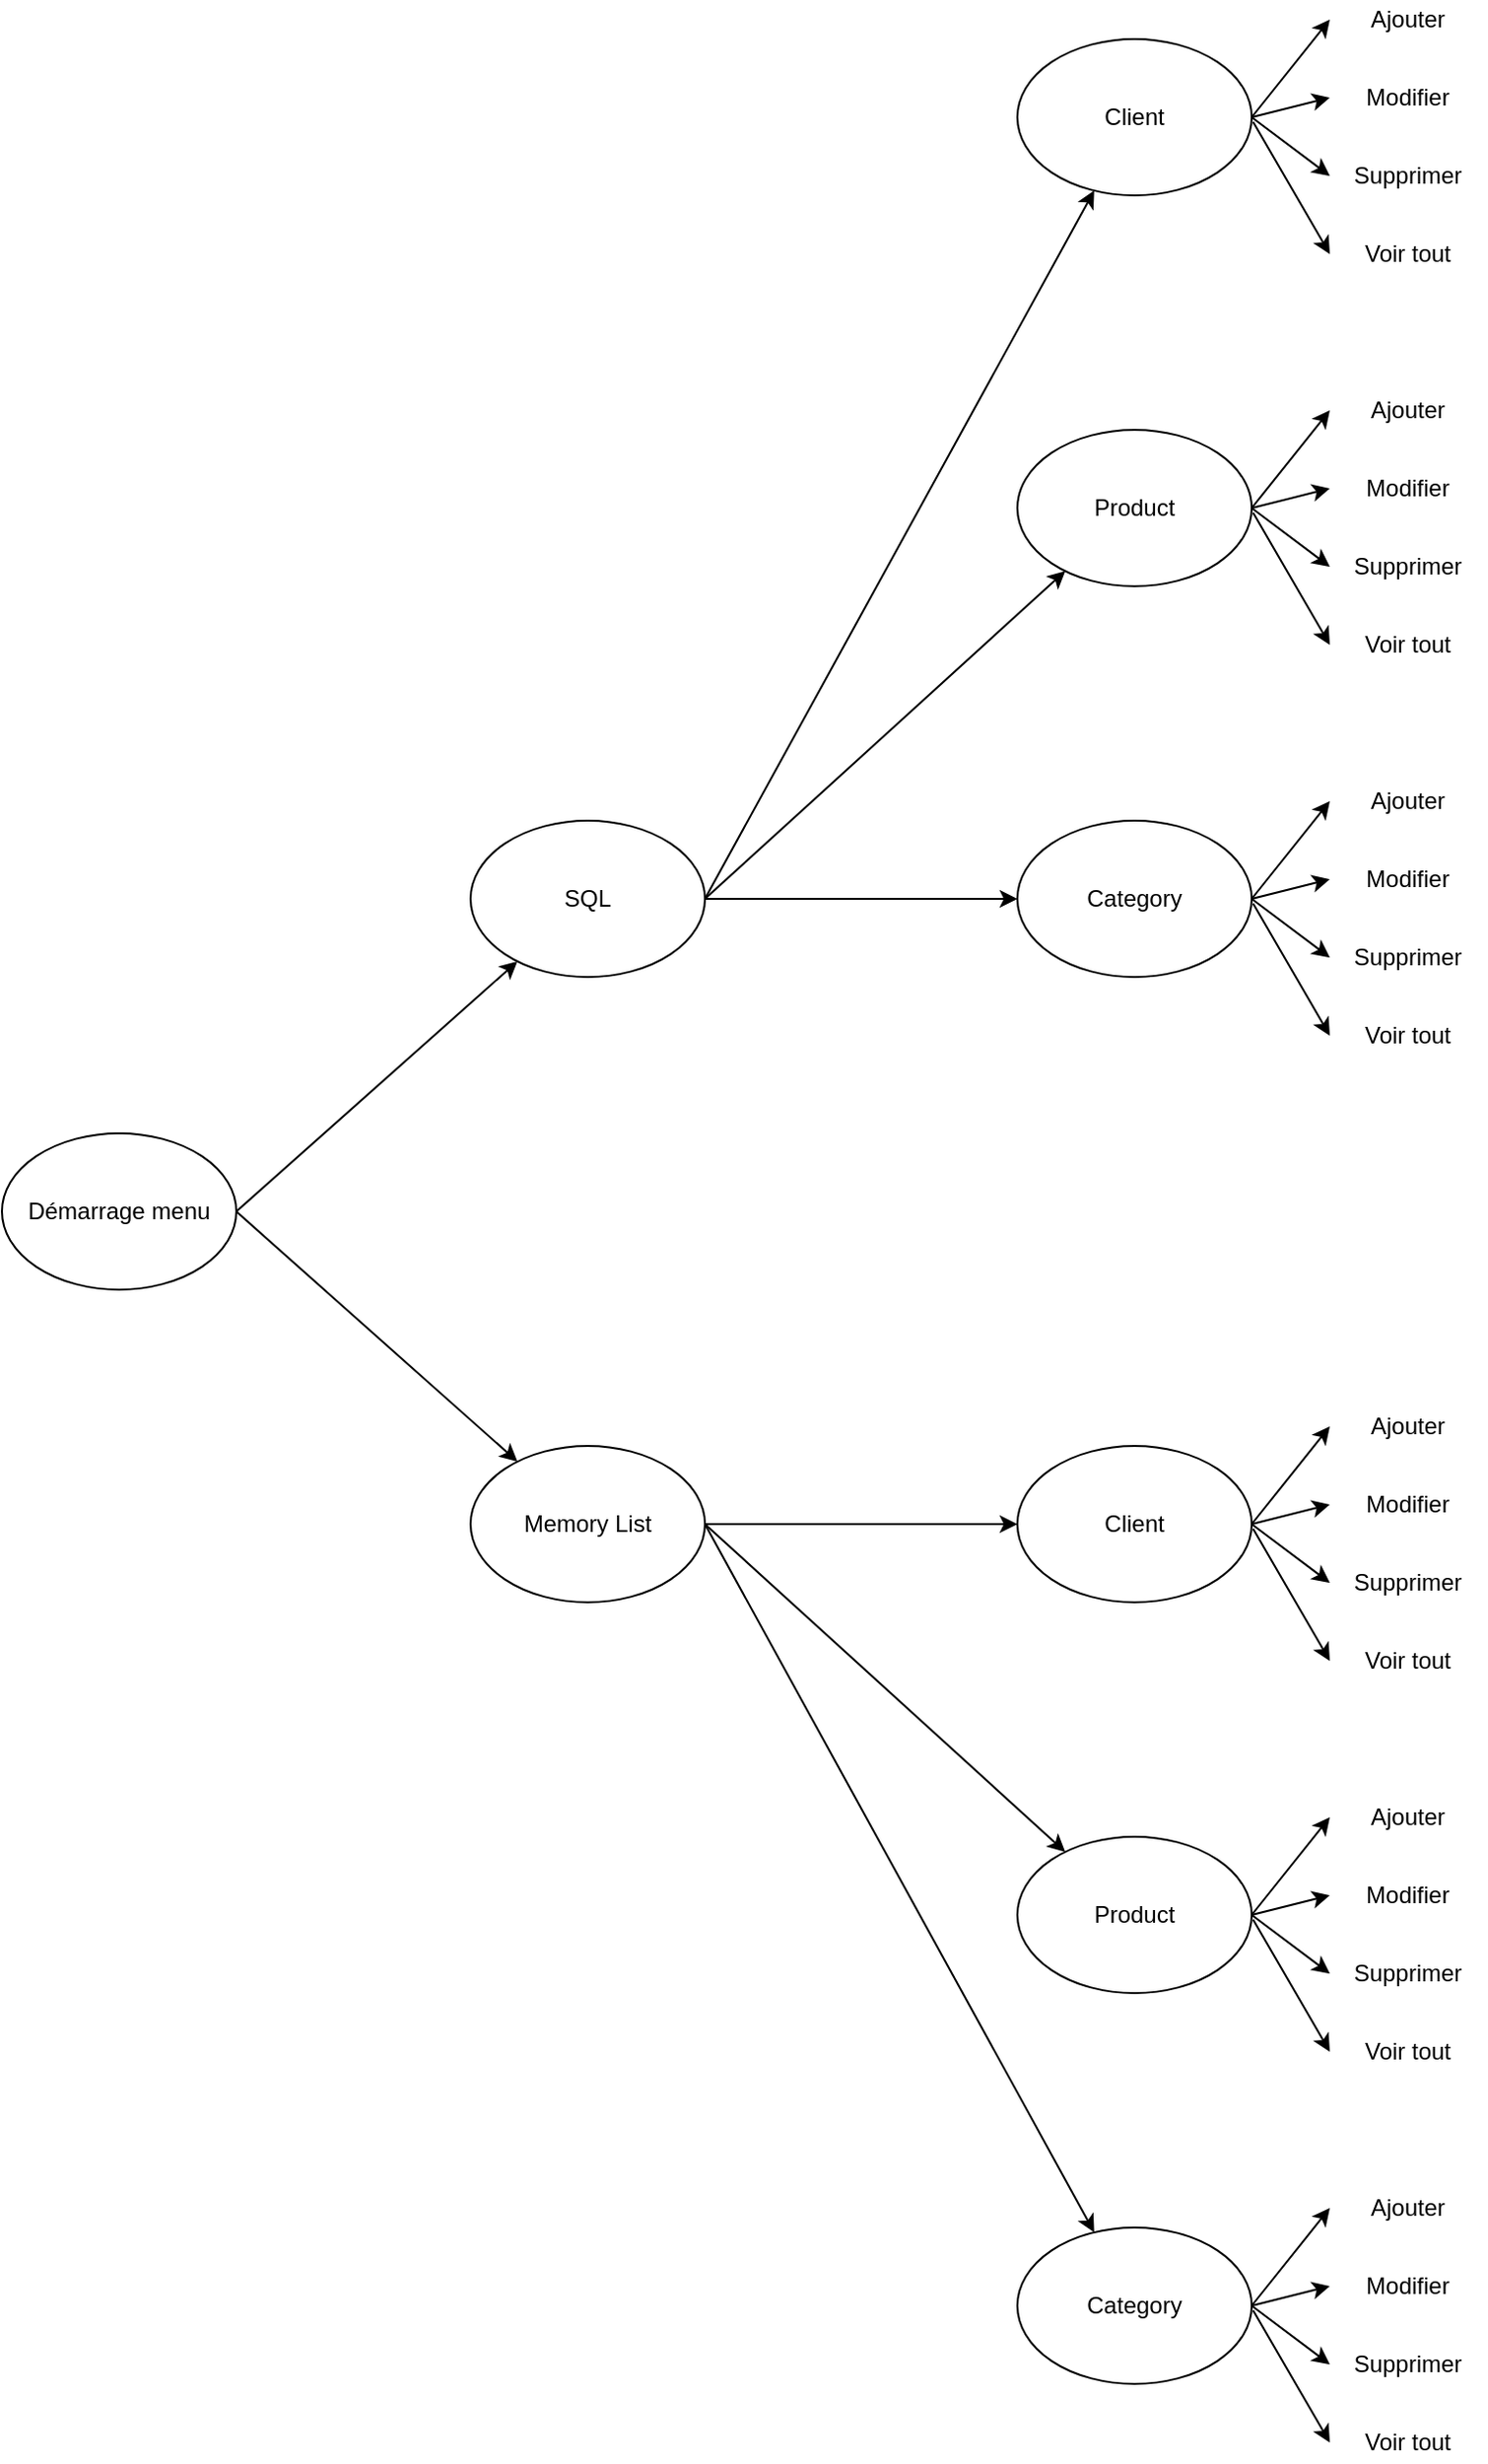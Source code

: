 <mxfile version="13.7.6" type="github"><diagram id="avMJIFaSLZI92bLv9ilU" name="Page-1"><mxGraphModel dx="3324" dy="2526" grid="1" gridSize="10" guides="1" tooltips="1" connect="1" arrows="1" fold="1" page="1" pageScale="1" pageWidth="850" pageHeight="1100" math="0" shadow="0"><root><mxCell id="0"/><mxCell id="1" parent="0"/><mxCell id="UzxC1rWFuJvETRI162UQ-1" value="Démarrage menu" style="ellipse;whiteSpace=wrap;html=1;" vertex="1" parent="1"><mxGeometry y="320" width="120" height="80" as="geometry"/></mxCell><mxCell id="UzxC1rWFuJvETRI162UQ-2" value="" style="endArrow=classic;html=1;exitX=1;exitY=0.5;exitDx=0;exitDy=0;" edge="1" parent="1" source="UzxC1rWFuJvETRI162UQ-1" target="UzxC1rWFuJvETRI162UQ-5"><mxGeometry width="50" height="50" relative="1" as="geometry"><mxPoint x="400" y="390" as="sourcePoint"/><mxPoint x="240" y="280" as="targetPoint"/></mxGeometry></mxCell><mxCell id="UzxC1rWFuJvETRI162UQ-3" value="" style="endArrow=classic;html=1;exitX=1;exitY=0.5;exitDx=0;exitDy=0;" edge="1" parent="1" source="UzxC1rWFuJvETRI162UQ-1" target="UzxC1rWFuJvETRI162UQ-4"><mxGeometry width="50" height="50" relative="1" as="geometry"><mxPoint x="400" y="390" as="sourcePoint"/><mxPoint x="240" y="440" as="targetPoint"/></mxGeometry></mxCell><mxCell id="UzxC1rWFuJvETRI162UQ-4" value="Memory List" style="ellipse;whiteSpace=wrap;html=1;" vertex="1" parent="1"><mxGeometry x="240" y="480" width="120" height="80" as="geometry"/></mxCell><mxCell id="UzxC1rWFuJvETRI162UQ-5" value="SQL" style="ellipse;whiteSpace=wrap;html=1;" vertex="1" parent="1"><mxGeometry x="240" y="160" width="120" height="80" as="geometry"/></mxCell><mxCell id="UzxC1rWFuJvETRI162UQ-6" value="" style="endArrow=classic;html=1;exitX=1;exitY=0.5;exitDx=0;exitDy=0;" edge="1" parent="1" source="UzxC1rWFuJvETRI162UQ-4" target="UzxC1rWFuJvETRI162UQ-7"><mxGeometry width="50" height="50" relative="1" as="geometry"><mxPoint x="400" y="390" as="sourcePoint"/><mxPoint x="440" y="440" as="targetPoint"/></mxGeometry></mxCell><mxCell id="UzxC1rWFuJvETRI162UQ-7" value="Client" style="ellipse;whiteSpace=wrap;html=1;" vertex="1" parent="1"><mxGeometry x="520" y="480" width="120" height="80" as="geometry"/></mxCell><mxCell id="UzxC1rWFuJvETRI162UQ-8" value="" style="endArrow=classic;html=1;exitX=1;exitY=0.5;exitDx=0;exitDy=0;" edge="1" parent="1" source="UzxC1rWFuJvETRI162UQ-4" target="UzxC1rWFuJvETRI162UQ-9"><mxGeometry width="50" height="50" relative="1" as="geometry"><mxPoint x="400" y="390" as="sourcePoint"/><mxPoint x="450" y="560" as="targetPoint"/></mxGeometry></mxCell><mxCell id="UzxC1rWFuJvETRI162UQ-9" value="Product" style="ellipse;whiteSpace=wrap;html=1;" vertex="1" parent="1"><mxGeometry x="520" y="680" width="120" height="80" as="geometry"/></mxCell><mxCell id="UzxC1rWFuJvETRI162UQ-10" value="" style="endArrow=classic;html=1;" edge="1" parent="1" target="UzxC1rWFuJvETRI162UQ-11"><mxGeometry width="50" height="50" relative="1" as="geometry"><mxPoint x="360" y="520" as="sourcePoint"/><mxPoint x="450" y="340" as="targetPoint"/></mxGeometry></mxCell><mxCell id="UzxC1rWFuJvETRI162UQ-11" value="Category" style="ellipse;whiteSpace=wrap;html=1;" vertex="1" parent="1"><mxGeometry x="520" y="880" width="120" height="80" as="geometry"/></mxCell><mxCell id="UzxC1rWFuJvETRI162UQ-12" value="" style="endArrow=classic;html=1;exitX=1;exitY=0.5;exitDx=0;exitDy=0;" edge="1" parent="1" target="UzxC1rWFuJvETRI162UQ-13" source="UzxC1rWFuJvETRI162UQ-5"><mxGeometry width="50" height="50" relative="1" as="geometry"><mxPoint x="320" y="-200" as="sourcePoint"/><mxPoint x="400" y="-280" as="targetPoint"/></mxGeometry></mxCell><mxCell id="UzxC1rWFuJvETRI162UQ-13" value="Client" style="ellipse;whiteSpace=wrap;html=1;" vertex="1" parent="1"><mxGeometry x="520" y="-240" width="120" height="80" as="geometry"/></mxCell><mxCell id="UzxC1rWFuJvETRI162UQ-14" value="" style="endArrow=classic;html=1;exitX=1;exitY=0.5;exitDx=0;exitDy=0;" edge="1" parent="1" target="UzxC1rWFuJvETRI162UQ-15" source="UzxC1rWFuJvETRI162UQ-5"><mxGeometry width="50" height="50" relative="1" as="geometry"><mxPoint x="320" y="-200" as="sourcePoint"/><mxPoint x="410" y="-160" as="targetPoint"/></mxGeometry></mxCell><mxCell id="UzxC1rWFuJvETRI162UQ-15" value="Product" style="ellipse;whiteSpace=wrap;html=1;" vertex="1" parent="1"><mxGeometry x="520" y="-40" width="120" height="80" as="geometry"/></mxCell><mxCell id="UzxC1rWFuJvETRI162UQ-16" value="" style="endArrow=classic;html=1;exitX=1;exitY=0.5;exitDx=0;exitDy=0;" edge="1" parent="1" target="UzxC1rWFuJvETRI162UQ-17" source="UzxC1rWFuJvETRI162UQ-5"><mxGeometry width="50" height="50" relative="1" as="geometry"><mxPoint x="320" y="-200" as="sourcePoint"/><mxPoint x="410" y="-380" as="targetPoint"/></mxGeometry></mxCell><mxCell id="UzxC1rWFuJvETRI162UQ-17" value="Category" style="ellipse;whiteSpace=wrap;html=1;" vertex="1" parent="1"><mxGeometry x="520" y="160" width="120" height="80" as="geometry"/></mxCell><mxCell id="UzxC1rWFuJvETRI162UQ-18" value="" style="endArrow=classic;html=1;exitX=1;exitY=0.5;exitDx=0;exitDy=0;entryX=0;entryY=0.5;entryDx=0;entryDy=0;" edge="1" parent="1" source="UzxC1rWFuJvETRI162UQ-13" target="UzxC1rWFuJvETRI162UQ-19"><mxGeometry width="50" height="50" relative="1" as="geometry"><mxPoint x="400" y="-60" as="sourcePoint"/><mxPoint x="680" y="-240" as="targetPoint"/></mxGeometry></mxCell><mxCell id="UzxC1rWFuJvETRI162UQ-19" value="Ajouter" style="text;html=1;strokeColor=none;fillColor=none;align=center;verticalAlign=middle;whiteSpace=wrap;rounded=0;" vertex="1" parent="1"><mxGeometry x="680" y="-260" width="80" height="20" as="geometry"/></mxCell><mxCell id="UzxC1rWFuJvETRI162UQ-20" value="" style="endArrow=classic;html=1;exitX=1;exitY=0.5;exitDx=0;exitDy=0;entryX=0;entryY=0.5;entryDx=0;entryDy=0;" edge="1" parent="1" source="UzxC1rWFuJvETRI162UQ-13" target="UzxC1rWFuJvETRI162UQ-21"><mxGeometry width="50" height="50" relative="1" as="geometry"><mxPoint x="400" y="-60" as="sourcePoint"/><mxPoint x="680" y="-200" as="targetPoint"/></mxGeometry></mxCell><mxCell id="UzxC1rWFuJvETRI162UQ-21" value="Modifier" style="text;html=1;strokeColor=none;fillColor=none;align=center;verticalAlign=middle;whiteSpace=wrap;rounded=0;" vertex="1" parent="1"><mxGeometry x="680" y="-220" width="80" height="20" as="geometry"/></mxCell><mxCell id="UzxC1rWFuJvETRI162UQ-22" value="Supprimer" style="text;html=1;strokeColor=none;fillColor=none;align=center;verticalAlign=middle;whiteSpace=wrap;rounded=0;" vertex="1" parent="1"><mxGeometry x="680" y="-180" width="80" height="20" as="geometry"/></mxCell><mxCell id="UzxC1rWFuJvETRI162UQ-23" value="" style="endArrow=classic;html=1;exitX=1;exitY=0.5;exitDx=0;exitDy=0;entryX=0;entryY=0.5;entryDx=0;entryDy=0;" edge="1" parent="1" source="UzxC1rWFuJvETRI162UQ-13" target="UzxC1rWFuJvETRI162UQ-22"><mxGeometry width="50" height="50" relative="1" as="geometry"><mxPoint x="400" y="-60" as="sourcePoint"/><mxPoint x="450" y="-110" as="targetPoint"/></mxGeometry></mxCell><mxCell id="UzxC1rWFuJvETRI162UQ-25" value="" style="endArrow=classic;html=1;exitX=1.006;exitY=0.529;exitDx=0;exitDy=0;exitPerimeter=0;entryX=0;entryY=0.5;entryDx=0;entryDy=0;" edge="1" parent="1" source="UzxC1rWFuJvETRI162UQ-13" target="UzxC1rWFuJvETRI162UQ-26"><mxGeometry width="50" height="50" relative="1" as="geometry"><mxPoint x="580" y="-110" as="sourcePoint"/><mxPoint x="650" y="-150" as="targetPoint"/></mxGeometry></mxCell><mxCell id="UzxC1rWFuJvETRI162UQ-26" value="Voir tout" style="text;html=1;strokeColor=none;fillColor=none;align=center;verticalAlign=middle;whiteSpace=wrap;rounded=0;" vertex="1" parent="1"><mxGeometry x="680" y="-140" width="80" height="20" as="geometry"/></mxCell><mxCell id="UzxC1rWFuJvETRI162UQ-27" value="" style="endArrow=classic;html=1;exitX=1;exitY=0.5;exitDx=0;exitDy=0;entryX=0;entryY=0.5;entryDx=0;entryDy=0;" edge="1" parent="1" target="UzxC1rWFuJvETRI162UQ-28"><mxGeometry width="50" height="50" relative="1" as="geometry"><mxPoint x="640" as="sourcePoint"/><mxPoint x="680" y="-40" as="targetPoint"/></mxGeometry></mxCell><mxCell id="UzxC1rWFuJvETRI162UQ-28" value="Ajouter" style="text;html=1;strokeColor=none;fillColor=none;align=center;verticalAlign=middle;whiteSpace=wrap;rounded=0;" vertex="1" parent="1"><mxGeometry x="680" y="-60" width="80" height="20" as="geometry"/></mxCell><mxCell id="UzxC1rWFuJvETRI162UQ-29" value="" style="endArrow=classic;html=1;exitX=1;exitY=0.5;exitDx=0;exitDy=0;entryX=0;entryY=0.5;entryDx=0;entryDy=0;" edge="1" parent="1" target="UzxC1rWFuJvETRI162UQ-30"><mxGeometry width="50" height="50" relative="1" as="geometry"><mxPoint x="640" as="sourcePoint"/><mxPoint x="680" as="targetPoint"/></mxGeometry></mxCell><mxCell id="UzxC1rWFuJvETRI162UQ-30" value="Modifier" style="text;html=1;strokeColor=none;fillColor=none;align=center;verticalAlign=middle;whiteSpace=wrap;rounded=0;" vertex="1" parent="1"><mxGeometry x="680" y="-20" width="80" height="20" as="geometry"/></mxCell><mxCell id="UzxC1rWFuJvETRI162UQ-31" value="Supprimer" style="text;html=1;strokeColor=none;fillColor=none;align=center;verticalAlign=middle;whiteSpace=wrap;rounded=0;" vertex="1" parent="1"><mxGeometry x="680" y="20" width="80" height="20" as="geometry"/></mxCell><mxCell id="UzxC1rWFuJvETRI162UQ-32" value="" style="endArrow=classic;html=1;exitX=1;exitY=0.5;exitDx=0;exitDy=0;entryX=0;entryY=0.5;entryDx=0;entryDy=0;" edge="1" parent="1" target="UzxC1rWFuJvETRI162UQ-31"><mxGeometry width="50" height="50" relative="1" as="geometry"><mxPoint x="640" as="sourcePoint"/><mxPoint x="450" y="90" as="targetPoint"/></mxGeometry></mxCell><mxCell id="UzxC1rWFuJvETRI162UQ-33" value="" style="endArrow=classic;html=1;exitX=1.006;exitY=0.529;exitDx=0;exitDy=0;exitPerimeter=0;entryX=0;entryY=0.5;entryDx=0;entryDy=0;" edge="1" parent="1" target="UzxC1rWFuJvETRI162UQ-34"><mxGeometry width="50" height="50" relative="1" as="geometry"><mxPoint x="640.72" y="2.32" as="sourcePoint"/><mxPoint x="650" y="50" as="targetPoint"/></mxGeometry></mxCell><mxCell id="UzxC1rWFuJvETRI162UQ-34" value="Voir tout" style="text;html=1;strokeColor=none;fillColor=none;align=center;verticalAlign=middle;whiteSpace=wrap;rounded=0;" vertex="1" parent="1"><mxGeometry x="680" y="60" width="80" height="20" as="geometry"/></mxCell><mxCell id="UzxC1rWFuJvETRI162UQ-35" value="" style="endArrow=classic;html=1;exitX=1;exitY=0.5;exitDx=0;exitDy=0;entryX=0;entryY=0.5;entryDx=0;entryDy=0;" edge="1" parent="1" target="UzxC1rWFuJvETRI162UQ-36"><mxGeometry width="50" height="50" relative="1" as="geometry"><mxPoint x="640" y="200" as="sourcePoint"/><mxPoint x="680" y="160" as="targetPoint"/></mxGeometry></mxCell><mxCell id="UzxC1rWFuJvETRI162UQ-36" value="Ajouter" style="text;html=1;strokeColor=none;fillColor=none;align=center;verticalAlign=middle;whiteSpace=wrap;rounded=0;" vertex="1" parent="1"><mxGeometry x="680" y="140" width="80" height="20" as="geometry"/></mxCell><mxCell id="UzxC1rWFuJvETRI162UQ-37" value="" style="endArrow=classic;html=1;exitX=1;exitY=0.5;exitDx=0;exitDy=0;entryX=0;entryY=0.5;entryDx=0;entryDy=0;" edge="1" parent="1" target="UzxC1rWFuJvETRI162UQ-38"><mxGeometry width="50" height="50" relative="1" as="geometry"><mxPoint x="640" y="200" as="sourcePoint"/><mxPoint x="680" y="200" as="targetPoint"/></mxGeometry></mxCell><mxCell id="UzxC1rWFuJvETRI162UQ-38" value="Modifier" style="text;html=1;strokeColor=none;fillColor=none;align=center;verticalAlign=middle;whiteSpace=wrap;rounded=0;" vertex="1" parent="1"><mxGeometry x="680" y="180" width="80" height="20" as="geometry"/></mxCell><mxCell id="UzxC1rWFuJvETRI162UQ-39" value="Supprimer" style="text;html=1;strokeColor=none;fillColor=none;align=center;verticalAlign=middle;whiteSpace=wrap;rounded=0;" vertex="1" parent="1"><mxGeometry x="680" y="220" width="80" height="20" as="geometry"/></mxCell><mxCell id="UzxC1rWFuJvETRI162UQ-40" value="" style="endArrow=classic;html=1;exitX=1;exitY=0.5;exitDx=0;exitDy=0;entryX=0;entryY=0.5;entryDx=0;entryDy=0;" edge="1" parent="1" target="UzxC1rWFuJvETRI162UQ-39"><mxGeometry width="50" height="50" relative="1" as="geometry"><mxPoint x="640" y="200" as="sourcePoint"/><mxPoint x="450" y="290" as="targetPoint"/></mxGeometry></mxCell><mxCell id="UzxC1rWFuJvETRI162UQ-41" value="" style="endArrow=classic;html=1;exitX=1.006;exitY=0.529;exitDx=0;exitDy=0;exitPerimeter=0;entryX=0;entryY=0.5;entryDx=0;entryDy=0;" edge="1" parent="1" target="UzxC1rWFuJvETRI162UQ-42"><mxGeometry width="50" height="50" relative="1" as="geometry"><mxPoint x="640.72" y="202.32" as="sourcePoint"/><mxPoint x="650" y="250" as="targetPoint"/></mxGeometry></mxCell><mxCell id="UzxC1rWFuJvETRI162UQ-42" value="Voir tout" style="text;html=1;strokeColor=none;fillColor=none;align=center;verticalAlign=middle;whiteSpace=wrap;rounded=0;" vertex="1" parent="1"><mxGeometry x="680" y="260" width="80" height="20" as="geometry"/></mxCell><mxCell id="UzxC1rWFuJvETRI162UQ-43" value="" style="endArrow=classic;html=1;exitX=1;exitY=0.5;exitDx=0;exitDy=0;entryX=0;entryY=0.5;entryDx=0;entryDy=0;" edge="1" parent="1" target="UzxC1rWFuJvETRI162UQ-44"><mxGeometry width="50" height="50" relative="1" as="geometry"><mxPoint x="640" y="520" as="sourcePoint"/><mxPoint x="680" y="480" as="targetPoint"/></mxGeometry></mxCell><mxCell id="UzxC1rWFuJvETRI162UQ-44" value="Ajouter" style="text;html=1;strokeColor=none;fillColor=none;align=center;verticalAlign=middle;whiteSpace=wrap;rounded=0;" vertex="1" parent="1"><mxGeometry x="680" y="460" width="80" height="20" as="geometry"/></mxCell><mxCell id="UzxC1rWFuJvETRI162UQ-45" value="" style="endArrow=classic;html=1;exitX=1;exitY=0.5;exitDx=0;exitDy=0;entryX=0;entryY=0.5;entryDx=0;entryDy=0;" edge="1" parent="1" target="UzxC1rWFuJvETRI162UQ-46"><mxGeometry width="50" height="50" relative="1" as="geometry"><mxPoint x="640" y="520" as="sourcePoint"/><mxPoint x="680" y="520" as="targetPoint"/></mxGeometry></mxCell><mxCell id="UzxC1rWFuJvETRI162UQ-46" value="Modifier" style="text;html=1;strokeColor=none;fillColor=none;align=center;verticalAlign=middle;whiteSpace=wrap;rounded=0;" vertex="1" parent="1"><mxGeometry x="680" y="500" width="80" height="20" as="geometry"/></mxCell><mxCell id="UzxC1rWFuJvETRI162UQ-47" value="Supprimer" style="text;html=1;strokeColor=none;fillColor=none;align=center;verticalAlign=middle;whiteSpace=wrap;rounded=0;" vertex="1" parent="1"><mxGeometry x="680" y="540" width="80" height="20" as="geometry"/></mxCell><mxCell id="UzxC1rWFuJvETRI162UQ-48" value="" style="endArrow=classic;html=1;exitX=1;exitY=0.5;exitDx=0;exitDy=0;entryX=0;entryY=0.5;entryDx=0;entryDy=0;" edge="1" parent="1" target="UzxC1rWFuJvETRI162UQ-47"><mxGeometry width="50" height="50" relative="1" as="geometry"><mxPoint x="640" y="520" as="sourcePoint"/><mxPoint x="450" y="610" as="targetPoint"/></mxGeometry></mxCell><mxCell id="UzxC1rWFuJvETRI162UQ-49" value="" style="endArrow=classic;html=1;exitX=1.006;exitY=0.529;exitDx=0;exitDy=0;exitPerimeter=0;entryX=0;entryY=0.5;entryDx=0;entryDy=0;" edge="1" parent="1" target="UzxC1rWFuJvETRI162UQ-50"><mxGeometry width="50" height="50" relative="1" as="geometry"><mxPoint x="640.72" y="522.32" as="sourcePoint"/><mxPoint x="650" y="570" as="targetPoint"/></mxGeometry></mxCell><mxCell id="UzxC1rWFuJvETRI162UQ-50" value="Voir tout" style="text;html=1;strokeColor=none;fillColor=none;align=center;verticalAlign=middle;whiteSpace=wrap;rounded=0;" vertex="1" parent="1"><mxGeometry x="680" y="580" width="80" height="20" as="geometry"/></mxCell><mxCell id="UzxC1rWFuJvETRI162UQ-51" value="" style="endArrow=classic;html=1;exitX=1;exitY=0.5;exitDx=0;exitDy=0;entryX=0;entryY=0.5;entryDx=0;entryDy=0;" edge="1" parent="1" target="UzxC1rWFuJvETRI162UQ-52"><mxGeometry width="50" height="50" relative="1" as="geometry"><mxPoint x="640" y="720" as="sourcePoint"/><mxPoint x="680" y="680" as="targetPoint"/></mxGeometry></mxCell><mxCell id="UzxC1rWFuJvETRI162UQ-52" value="Ajouter" style="text;html=1;strokeColor=none;fillColor=none;align=center;verticalAlign=middle;whiteSpace=wrap;rounded=0;" vertex="1" parent="1"><mxGeometry x="680" y="660" width="80" height="20" as="geometry"/></mxCell><mxCell id="UzxC1rWFuJvETRI162UQ-53" value="" style="endArrow=classic;html=1;exitX=1;exitY=0.5;exitDx=0;exitDy=0;entryX=0;entryY=0.5;entryDx=0;entryDy=0;" edge="1" parent="1" target="UzxC1rWFuJvETRI162UQ-54"><mxGeometry width="50" height="50" relative="1" as="geometry"><mxPoint x="640" y="720" as="sourcePoint"/><mxPoint x="680" y="720" as="targetPoint"/></mxGeometry></mxCell><mxCell id="UzxC1rWFuJvETRI162UQ-54" value="Modifier" style="text;html=1;strokeColor=none;fillColor=none;align=center;verticalAlign=middle;whiteSpace=wrap;rounded=0;" vertex="1" parent="1"><mxGeometry x="680" y="700" width="80" height="20" as="geometry"/></mxCell><mxCell id="UzxC1rWFuJvETRI162UQ-55" value="Supprimer" style="text;html=1;strokeColor=none;fillColor=none;align=center;verticalAlign=middle;whiteSpace=wrap;rounded=0;" vertex="1" parent="1"><mxGeometry x="680" y="740" width="80" height="20" as="geometry"/></mxCell><mxCell id="UzxC1rWFuJvETRI162UQ-56" value="" style="endArrow=classic;html=1;exitX=1;exitY=0.5;exitDx=0;exitDy=0;entryX=0;entryY=0.5;entryDx=0;entryDy=0;" edge="1" parent="1" target="UzxC1rWFuJvETRI162UQ-55"><mxGeometry width="50" height="50" relative="1" as="geometry"><mxPoint x="640" y="720" as="sourcePoint"/><mxPoint x="450" y="810" as="targetPoint"/></mxGeometry></mxCell><mxCell id="UzxC1rWFuJvETRI162UQ-57" value="" style="endArrow=classic;html=1;exitX=1.006;exitY=0.529;exitDx=0;exitDy=0;exitPerimeter=0;entryX=0;entryY=0.5;entryDx=0;entryDy=0;" edge="1" parent="1" target="UzxC1rWFuJvETRI162UQ-58"><mxGeometry width="50" height="50" relative="1" as="geometry"><mxPoint x="640.72" y="722.32" as="sourcePoint"/><mxPoint x="650" y="770" as="targetPoint"/></mxGeometry></mxCell><mxCell id="UzxC1rWFuJvETRI162UQ-58" value="Voir tout" style="text;html=1;strokeColor=none;fillColor=none;align=center;verticalAlign=middle;whiteSpace=wrap;rounded=0;" vertex="1" parent="1"><mxGeometry x="680" y="780" width="80" height="20" as="geometry"/></mxCell><mxCell id="UzxC1rWFuJvETRI162UQ-59" value="" style="endArrow=classic;html=1;exitX=1;exitY=0.5;exitDx=0;exitDy=0;entryX=0;entryY=0.5;entryDx=0;entryDy=0;" edge="1" parent="1" target="UzxC1rWFuJvETRI162UQ-60"><mxGeometry width="50" height="50" relative="1" as="geometry"><mxPoint x="640" y="920" as="sourcePoint"/><mxPoint x="680" y="880" as="targetPoint"/></mxGeometry></mxCell><mxCell id="UzxC1rWFuJvETRI162UQ-60" value="Ajouter" style="text;html=1;strokeColor=none;fillColor=none;align=center;verticalAlign=middle;whiteSpace=wrap;rounded=0;" vertex="1" parent="1"><mxGeometry x="680" y="860" width="80" height="20" as="geometry"/></mxCell><mxCell id="UzxC1rWFuJvETRI162UQ-61" value="" style="endArrow=classic;html=1;exitX=1;exitY=0.5;exitDx=0;exitDy=0;entryX=0;entryY=0.5;entryDx=0;entryDy=0;" edge="1" parent="1" target="UzxC1rWFuJvETRI162UQ-62"><mxGeometry width="50" height="50" relative="1" as="geometry"><mxPoint x="640" y="920" as="sourcePoint"/><mxPoint x="680" y="920" as="targetPoint"/></mxGeometry></mxCell><mxCell id="UzxC1rWFuJvETRI162UQ-62" value="Modifier" style="text;html=1;strokeColor=none;fillColor=none;align=center;verticalAlign=middle;whiteSpace=wrap;rounded=0;" vertex="1" parent="1"><mxGeometry x="680" y="900" width="80" height="20" as="geometry"/></mxCell><mxCell id="UzxC1rWFuJvETRI162UQ-63" value="Supprimer" style="text;html=1;strokeColor=none;fillColor=none;align=center;verticalAlign=middle;whiteSpace=wrap;rounded=0;" vertex="1" parent="1"><mxGeometry x="680" y="940" width="80" height="20" as="geometry"/></mxCell><mxCell id="UzxC1rWFuJvETRI162UQ-64" value="" style="endArrow=classic;html=1;exitX=1;exitY=0.5;exitDx=0;exitDy=0;entryX=0;entryY=0.5;entryDx=0;entryDy=0;" edge="1" parent="1" target="UzxC1rWFuJvETRI162UQ-63"><mxGeometry width="50" height="50" relative="1" as="geometry"><mxPoint x="640" y="920" as="sourcePoint"/><mxPoint x="450" y="1010" as="targetPoint"/></mxGeometry></mxCell><mxCell id="UzxC1rWFuJvETRI162UQ-65" value="" style="endArrow=classic;html=1;exitX=1.006;exitY=0.529;exitDx=0;exitDy=0;exitPerimeter=0;entryX=0;entryY=0.5;entryDx=0;entryDy=0;" edge="1" parent="1" target="UzxC1rWFuJvETRI162UQ-66"><mxGeometry width="50" height="50" relative="1" as="geometry"><mxPoint x="640.72" y="922.32" as="sourcePoint"/><mxPoint x="650" y="970" as="targetPoint"/></mxGeometry></mxCell><mxCell id="UzxC1rWFuJvETRI162UQ-66" value="Voir tout" style="text;html=1;strokeColor=none;fillColor=none;align=center;verticalAlign=middle;whiteSpace=wrap;rounded=0;" vertex="1" parent="1"><mxGeometry x="680" y="980" width="80" height="20" as="geometry"/></mxCell></root></mxGraphModel></diagram></mxfile>